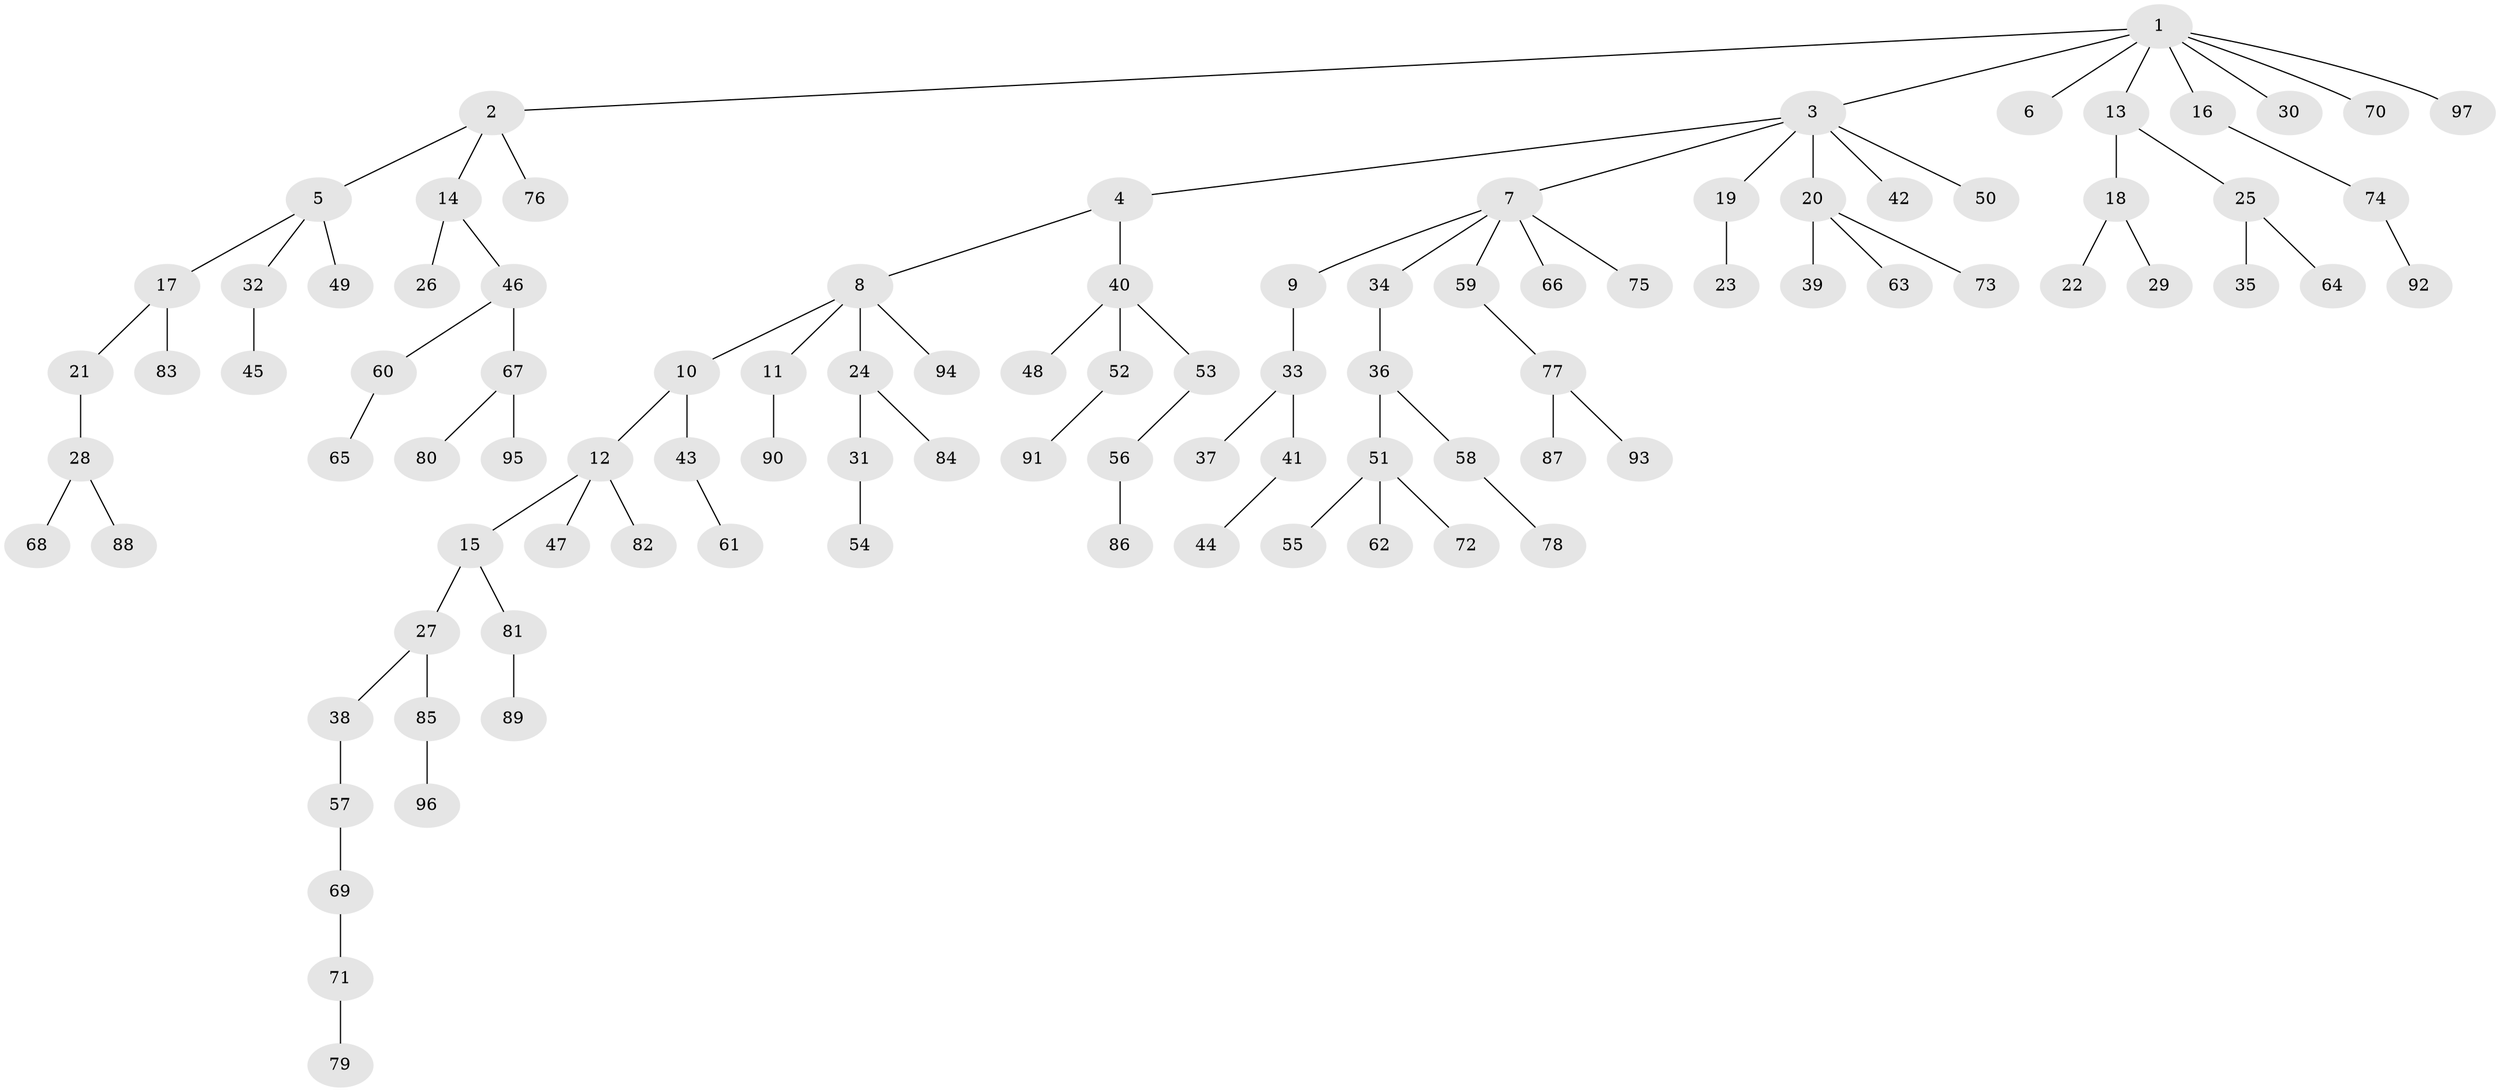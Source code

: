 // coarse degree distribution, {7: 0.014705882352941176, 6: 0.04411764705882353, 3: 0.11764705882352941, 5: 0.014705882352941176, 2: 0.23529411764705882, 4: 0.04411764705882353, 1: 0.5294117647058824}
// Generated by graph-tools (version 1.1) at 2025/52/02/27/25 19:52:13]
// undirected, 97 vertices, 96 edges
graph export_dot {
graph [start="1"]
  node [color=gray90,style=filled];
  1;
  2;
  3;
  4;
  5;
  6;
  7;
  8;
  9;
  10;
  11;
  12;
  13;
  14;
  15;
  16;
  17;
  18;
  19;
  20;
  21;
  22;
  23;
  24;
  25;
  26;
  27;
  28;
  29;
  30;
  31;
  32;
  33;
  34;
  35;
  36;
  37;
  38;
  39;
  40;
  41;
  42;
  43;
  44;
  45;
  46;
  47;
  48;
  49;
  50;
  51;
  52;
  53;
  54;
  55;
  56;
  57;
  58;
  59;
  60;
  61;
  62;
  63;
  64;
  65;
  66;
  67;
  68;
  69;
  70;
  71;
  72;
  73;
  74;
  75;
  76;
  77;
  78;
  79;
  80;
  81;
  82;
  83;
  84;
  85;
  86;
  87;
  88;
  89;
  90;
  91;
  92;
  93;
  94;
  95;
  96;
  97;
  1 -- 2;
  1 -- 3;
  1 -- 6;
  1 -- 13;
  1 -- 16;
  1 -- 30;
  1 -- 70;
  1 -- 97;
  2 -- 5;
  2 -- 14;
  2 -- 76;
  3 -- 4;
  3 -- 7;
  3 -- 19;
  3 -- 20;
  3 -- 42;
  3 -- 50;
  4 -- 8;
  4 -- 40;
  5 -- 17;
  5 -- 32;
  5 -- 49;
  7 -- 9;
  7 -- 34;
  7 -- 59;
  7 -- 66;
  7 -- 75;
  8 -- 10;
  8 -- 11;
  8 -- 24;
  8 -- 94;
  9 -- 33;
  10 -- 12;
  10 -- 43;
  11 -- 90;
  12 -- 15;
  12 -- 47;
  12 -- 82;
  13 -- 18;
  13 -- 25;
  14 -- 26;
  14 -- 46;
  15 -- 27;
  15 -- 81;
  16 -- 74;
  17 -- 21;
  17 -- 83;
  18 -- 22;
  18 -- 29;
  19 -- 23;
  20 -- 39;
  20 -- 63;
  20 -- 73;
  21 -- 28;
  24 -- 31;
  24 -- 84;
  25 -- 35;
  25 -- 64;
  27 -- 38;
  27 -- 85;
  28 -- 68;
  28 -- 88;
  31 -- 54;
  32 -- 45;
  33 -- 37;
  33 -- 41;
  34 -- 36;
  36 -- 51;
  36 -- 58;
  38 -- 57;
  40 -- 48;
  40 -- 52;
  40 -- 53;
  41 -- 44;
  43 -- 61;
  46 -- 60;
  46 -- 67;
  51 -- 55;
  51 -- 62;
  51 -- 72;
  52 -- 91;
  53 -- 56;
  56 -- 86;
  57 -- 69;
  58 -- 78;
  59 -- 77;
  60 -- 65;
  67 -- 80;
  67 -- 95;
  69 -- 71;
  71 -- 79;
  74 -- 92;
  77 -- 87;
  77 -- 93;
  81 -- 89;
  85 -- 96;
}
